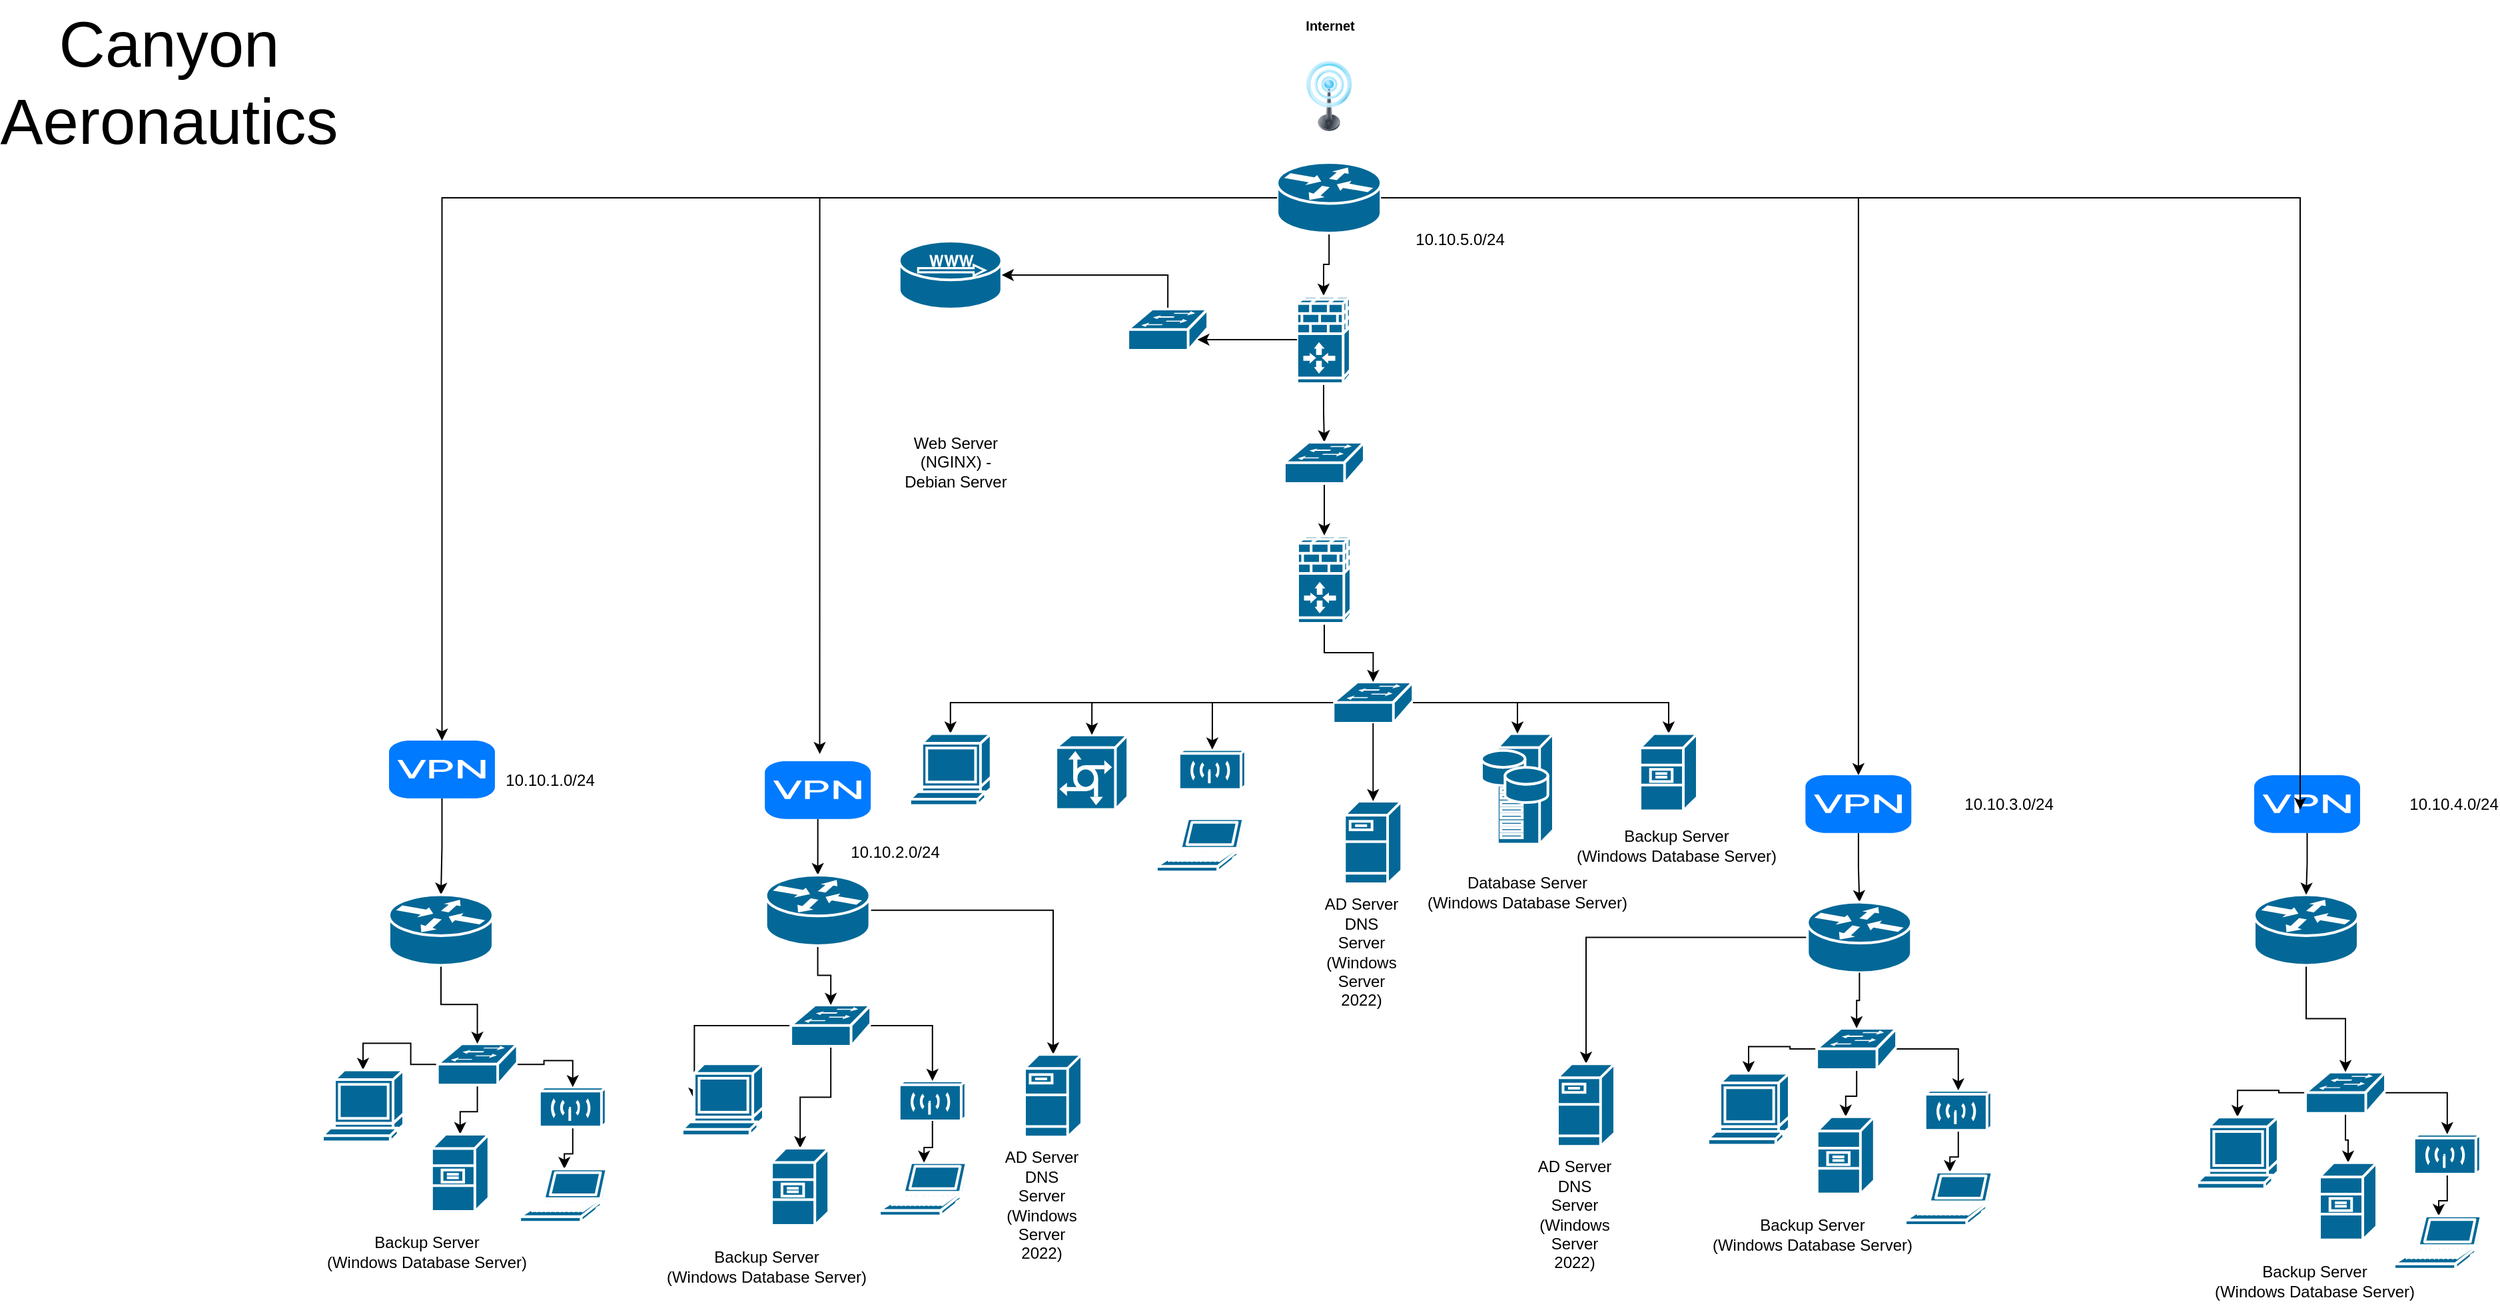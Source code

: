 <mxfile version="22.0.0" type="github">
  <diagram name="Page-1" id="55a83fd1-7818-8e21-69c5-c3457e3827bb">
    <mxGraphModel dx="2093" dy="955" grid="1" gridSize="10" guides="1" tooltips="1" connect="1" arrows="1" fold="1" page="1" pageScale="1" pageWidth="2000" pageHeight="1600" background="none" math="0" shadow="0">
      <root>
        <mxCell id="0" />
        <mxCell id="1" parent="0" />
        <mxCell id="h9fLuppz6c3Ee6yRtKW5-85" value="&lt;font style=&quot;font-size: 10px;&quot;&gt;Internet&lt;/font&gt;" style="text;strokeColor=none;fillColor=none;html=1;fontSize=24;fontStyle=1;verticalAlign=middle;align=center;" parent="1" vertex="1">
          <mxGeometry x="1022.48" y="40.0" width="66.212" height="26.353" as="geometry" />
        </mxCell>
        <mxCell id="h9fLuppz6c3Ee6yRtKW5-9" value="" style="image;html=1;image=img/lib/clip_art/telecommunication/Signal_tower_on_128x128.png" parent="1" vertex="1">
          <mxGeometry x="1029.102" y="83.643" width="52.97" height="52.706" as="geometry" />
        </mxCell>
        <mxCell id="T81MVam2oDBTtQF74JZc-26" value="" style="shape=mxgraph.cisco.wireless.wireless_transport;sketch=0;html=1;pointerEvents=1;dashed=0;fillColor=#036897;strokeColor=#ffffff;strokeWidth=2;verticalLabelPosition=bottom;verticalAlign=top;align=center;outlineConnect=0;" parent="1" vertex="1">
          <mxGeometry x="732.91" y="849.5" width="50" height="30" as="geometry" />
        </mxCell>
        <mxCell id="6Hb-7iKjbaXuVZW9iwau-34" style="edgeStyle=orthogonalEdgeStyle;rounded=0;orthogonalLoop=1;jettySize=auto;html=1;" parent="1" source="T81MVam2oDBTtQF74JZc-27" target="T81MVam2oDBTtQF74JZc-26" edge="1">
          <mxGeometry relative="1" as="geometry" />
        </mxCell>
        <mxCell id="6Hb-7iKjbaXuVZW9iwau-35" style="edgeStyle=orthogonalEdgeStyle;rounded=0;orthogonalLoop=1;jettySize=auto;html=1;entryX=0.15;entryY=0.5;entryDx=0;entryDy=0;entryPerimeter=0;" parent="1" source="T81MVam2oDBTtQF74JZc-27" target="T81MVam2oDBTtQF74JZc-43" edge="1">
          <mxGeometry relative="1" as="geometry" />
        </mxCell>
        <mxCell id="hgCzGkN1xgXQZOoQxE4W-75" style="edgeStyle=orthogonalEdgeStyle;rounded=0;orthogonalLoop=1;jettySize=auto;html=1;" edge="1" parent="1" source="T81MVam2oDBTtQF74JZc-27" target="hgCzGkN1xgXQZOoQxE4W-68">
          <mxGeometry relative="1" as="geometry" />
        </mxCell>
        <mxCell id="T81MVam2oDBTtQF74JZc-27" value="" style="shape=mxgraph.cisco.switches.workgroup_switch;sketch=0;html=1;pointerEvents=1;dashed=0;fillColor=#036897;strokeColor=#ffffff;strokeWidth=2;verticalLabelPosition=bottom;verticalAlign=top;align=center;outlineConnect=0;" parent="1" vertex="1">
          <mxGeometry x="651.57" y="792.5" width="60" height="31" as="geometry" />
        </mxCell>
        <mxCell id="T81MVam2oDBTtQF74JZc-38" value="" style="shape=mxgraph.cisco.computers_and_peripherals.laptop;sketch=0;html=1;pointerEvents=1;dashed=0;fillColor=#036897;strokeColor=#ffffff;strokeWidth=2;verticalLabelPosition=bottom;verticalAlign=top;align=center;outlineConnect=0;" parent="1" vertex="1">
          <mxGeometry x="718.08" y="910.89" width="67" height="40" as="geometry" />
        </mxCell>
        <mxCell id="T81MVam2oDBTtQF74JZc-43" value="" style="shape=mxgraph.cisco.computers_and_peripherals.terminal;sketch=0;html=1;pointerEvents=1;dashed=0;fillColor=#036897;strokeColor=#ffffff;strokeWidth=2;verticalLabelPosition=bottom;verticalAlign=top;align=center;outlineConnect=0;" parent="1" vertex="1">
          <mxGeometry x="570.0" y="836.6" width="61" height="54" as="geometry" />
        </mxCell>
        <mxCell id="hgCzGkN1xgXQZOoQxE4W-60" style="edgeStyle=orthogonalEdgeStyle;rounded=0;orthogonalLoop=1;jettySize=auto;html=1;" edge="1" parent="1" source="6Hb-7iKjbaXuVZW9iwau-10" target="6Hb-7iKjbaXuVZW9iwau-12">
          <mxGeometry relative="1" as="geometry" />
        </mxCell>
        <mxCell id="6Hb-7iKjbaXuVZW9iwau-10" value="" style="shape=mxgraph.cisco.wireless.wireless_transport;sketch=0;html=1;pointerEvents=1;dashed=0;fillColor=#036897;strokeColor=#ffffff;strokeWidth=2;verticalLabelPosition=bottom;verticalAlign=top;align=center;outlineConnect=0;" parent="1" vertex="1">
          <mxGeometry x="462.91" y="854.18" width="50" height="30" as="geometry" />
        </mxCell>
        <mxCell id="6Hb-7iKjbaXuVZW9iwau-36" style="edgeStyle=orthogonalEdgeStyle;rounded=0;orthogonalLoop=1;jettySize=auto;html=1;entryX=0.5;entryY=0;entryDx=0;entryDy=0;entryPerimeter=0;" parent="1" source="6Hb-7iKjbaXuVZW9iwau-11" target="6Hb-7iKjbaXuVZW9iwau-10" edge="1">
          <mxGeometry relative="1" as="geometry" />
        </mxCell>
        <mxCell id="6Hb-7iKjbaXuVZW9iwau-37" style="edgeStyle=orthogonalEdgeStyle;rounded=0;orthogonalLoop=1;jettySize=auto;html=1;entryX=0.5;entryY=0;entryDx=0;entryDy=0;entryPerimeter=0;" parent="1" source="6Hb-7iKjbaXuVZW9iwau-11" target="6Hb-7iKjbaXuVZW9iwau-13" edge="1">
          <mxGeometry relative="1" as="geometry" />
        </mxCell>
        <mxCell id="hgCzGkN1xgXQZOoQxE4W-74" style="edgeStyle=orthogonalEdgeStyle;rounded=0;orthogonalLoop=1;jettySize=auto;html=1;" edge="1" parent="1" source="6Hb-7iKjbaXuVZW9iwau-11" target="hgCzGkN1xgXQZOoQxE4W-72">
          <mxGeometry relative="1" as="geometry" />
        </mxCell>
        <mxCell id="6Hb-7iKjbaXuVZW9iwau-11" value="" style="shape=mxgraph.cisco.switches.workgroup_switch;sketch=0;html=1;pointerEvents=1;dashed=0;fillColor=#036897;strokeColor=#ffffff;strokeWidth=2;verticalLabelPosition=bottom;verticalAlign=top;align=center;outlineConnect=0;" parent="1" vertex="1">
          <mxGeometry x="386.33" y="821.59" width="60" height="31" as="geometry" />
        </mxCell>
        <mxCell id="6Hb-7iKjbaXuVZW9iwau-12" value="" style="shape=mxgraph.cisco.computers_and_peripherals.laptop;sketch=0;html=1;pointerEvents=1;dashed=0;fillColor=#036897;strokeColor=#ffffff;strokeWidth=2;verticalLabelPosition=bottom;verticalAlign=top;align=center;outlineConnect=0;" parent="1" vertex="1">
          <mxGeometry x="448.08" y="915.57" width="67" height="40" as="geometry" />
        </mxCell>
        <mxCell id="6Hb-7iKjbaXuVZW9iwau-13" value="" style="shape=mxgraph.cisco.computers_and_peripherals.terminal;sketch=0;html=1;pointerEvents=1;dashed=0;fillColor=#036897;strokeColor=#ffffff;strokeWidth=2;verticalLabelPosition=bottom;verticalAlign=top;align=center;outlineConnect=0;" parent="1" vertex="1">
          <mxGeometry x="300.0" y="841.28" width="61" height="54" as="geometry" />
        </mxCell>
        <mxCell id="hgCzGkN1xgXQZOoQxE4W-62" value="" style="edgeStyle=orthogonalEdgeStyle;rounded=0;orthogonalLoop=1;jettySize=auto;html=1;" edge="1" parent="1" source="6Hb-7iKjbaXuVZW9iwau-17" target="6Hb-7iKjbaXuVZW9iwau-19">
          <mxGeometry relative="1" as="geometry" />
        </mxCell>
        <mxCell id="6Hb-7iKjbaXuVZW9iwau-17" value="" style="shape=mxgraph.cisco.wireless.wireless_transport;sketch=0;html=1;pointerEvents=1;dashed=0;fillColor=#036897;strokeColor=#ffffff;strokeWidth=2;verticalLabelPosition=bottom;verticalAlign=top;align=center;outlineConnect=0;" parent="1" vertex="1">
          <mxGeometry x="1869.86" y="889.49" width="50" height="30" as="geometry" />
        </mxCell>
        <mxCell id="6Hb-7iKjbaXuVZW9iwau-49" style="edgeStyle=orthogonalEdgeStyle;rounded=0;orthogonalLoop=1;jettySize=auto;html=1;entryX=0.5;entryY=0;entryDx=0;entryDy=0;entryPerimeter=0;" parent="1" source="6Hb-7iKjbaXuVZW9iwau-18" target="6Hb-7iKjbaXuVZW9iwau-20" edge="1">
          <mxGeometry relative="1" as="geometry" />
        </mxCell>
        <mxCell id="6Hb-7iKjbaXuVZW9iwau-50" style="edgeStyle=orthogonalEdgeStyle;rounded=0;orthogonalLoop=1;jettySize=auto;html=1;" parent="1" source="6Hb-7iKjbaXuVZW9iwau-18" target="6Hb-7iKjbaXuVZW9iwau-17" edge="1">
          <mxGeometry relative="1" as="geometry" />
        </mxCell>
        <mxCell id="hgCzGkN1xgXQZOoQxE4W-77" style="edgeStyle=orthogonalEdgeStyle;rounded=0;orthogonalLoop=1;jettySize=auto;html=1;" edge="1" parent="1" source="6Hb-7iKjbaXuVZW9iwau-18" target="hgCzGkN1xgXQZOoQxE4W-70">
          <mxGeometry relative="1" as="geometry" />
        </mxCell>
        <mxCell id="6Hb-7iKjbaXuVZW9iwau-18" value="" style="shape=mxgraph.cisco.switches.workgroup_switch;sketch=0;html=1;pointerEvents=1;dashed=0;fillColor=#036897;strokeColor=#ffffff;strokeWidth=2;verticalLabelPosition=bottom;verticalAlign=top;align=center;outlineConnect=0;" parent="1" vertex="1">
          <mxGeometry x="1788.52" y="842.86" width="60" height="31" as="geometry" />
        </mxCell>
        <mxCell id="6Hb-7iKjbaXuVZW9iwau-19" value="" style="shape=mxgraph.cisco.computers_and_peripherals.laptop;sketch=0;html=1;pointerEvents=1;dashed=0;fillColor=#036897;strokeColor=#ffffff;strokeWidth=2;verticalLabelPosition=bottom;verticalAlign=top;align=center;outlineConnect=0;" parent="1" vertex="1">
          <mxGeometry x="1855.03" y="950.88" width="67" height="40" as="geometry" />
        </mxCell>
        <mxCell id="6Hb-7iKjbaXuVZW9iwau-20" value="" style="shape=mxgraph.cisco.computers_and_peripherals.terminal;sketch=0;html=1;pointerEvents=1;dashed=0;fillColor=#036897;strokeColor=#ffffff;strokeWidth=2;verticalLabelPosition=bottom;verticalAlign=top;align=center;outlineConnect=0;" parent="1" vertex="1">
          <mxGeometry x="1706.95" y="876.59" width="61" height="54" as="geometry" />
        </mxCell>
        <mxCell id="hgCzGkN1xgXQZOoQxE4W-36" style="edgeStyle=orthogonalEdgeStyle;rounded=0;orthogonalLoop=1;jettySize=auto;html=1;" edge="1" parent="1" source="6Hb-7iKjbaXuVZW9iwau-25" target="hgCzGkN1xgXQZOoQxE4W-35">
          <mxGeometry relative="1" as="geometry" />
        </mxCell>
        <mxCell id="6Hb-7iKjbaXuVZW9iwau-25" value="" style="html=1;strokeWidth=1;shadow=0;dashed=0;shape=mxgraph.ios7.misc.vpn;fillColor=#007AFF;strokeColor=none;buttonText=;strokeColor2=#222222;fontColor=#222222;fontSize=8;verticalLabelPosition=bottom;verticalAlign=top;align=center;sketch=0;" parent="1" vertex="1">
          <mxGeometry x="350.0" y="594.02" width="79.48" height="43.37" as="geometry" />
        </mxCell>
        <mxCell id="hgCzGkN1xgXQZOoQxE4W-41" style="edgeStyle=orthogonalEdgeStyle;rounded=0;orthogonalLoop=1;jettySize=auto;html=1;" edge="1" parent="1" source="6Hb-7iKjbaXuVZW9iwau-26" target="hgCzGkN1xgXQZOoQxE4W-40">
          <mxGeometry relative="1" as="geometry" />
        </mxCell>
        <mxCell id="6Hb-7iKjbaXuVZW9iwau-26" value="" style="html=1;strokeWidth=1;shadow=0;dashed=0;shape=mxgraph.ios7.misc.vpn;fillColor=#007AFF;strokeColor=none;buttonText=;strokeColor2=#222222;fontColor=#222222;fontSize=8;verticalLabelPosition=bottom;verticalAlign=top;align=center;sketch=0;" parent="1" vertex="1">
          <mxGeometry x="632.09" y="609.45" width="79.48" height="43.37" as="geometry" />
        </mxCell>
        <mxCell id="hgCzGkN1xgXQZOoQxE4W-49" style="edgeStyle=orthogonalEdgeStyle;rounded=0;orthogonalLoop=1;jettySize=auto;html=1;" edge="1" parent="1" source="6Hb-7iKjbaXuVZW9iwau-27" target="hgCzGkN1xgXQZOoQxE4W-46">
          <mxGeometry relative="1" as="geometry" />
        </mxCell>
        <mxCell id="6Hb-7iKjbaXuVZW9iwau-27" value="" style="html=1;strokeWidth=1;shadow=0;dashed=0;shape=mxgraph.ios7.misc.vpn;fillColor=#007AFF;strokeColor=none;buttonText=;strokeColor2=#222222;fontColor=#222222;fontSize=8;verticalLabelPosition=bottom;verticalAlign=top;align=center;sketch=0;" parent="1" vertex="1">
          <mxGeometry x="1413.17" y="620" width="79.48" height="43.37" as="geometry" />
        </mxCell>
        <mxCell id="6Hb-7iKjbaXuVZW9iwau-28" value="" style="html=1;strokeWidth=1;shadow=0;dashed=0;shape=mxgraph.ios7.misc.vpn;fillColor=#007AFF;strokeColor=none;buttonText=;strokeColor2=#222222;fontColor=#222222;fontSize=8;verticalLabelPosition=bottom;verticalAlign=top;align=center;sketch=0;" parent="1" vertex="1">
          <mxGeometry x="1750" y="620.0" width="79.48" height="43.37" as="geometry" />
        </mxCell>
        <mxCell id="6Hb-7iKjbaXuVZW9iwau-52" value="10.10.1.0/24" style="text;html=1;strokeColor=none;fillColor=none;align=center;verticalAlign=middle;whiteSpace=wrap;rounded=0;" parent="1" vertex="1">
          <mxGeometry x="441.05" y="609.45" width="60" height="30" as="geometry" />
        </mxCell>
        <mxCell id="6Hb-7iKjbaXuVZW9iwau-53" value="10.10.2.0/24" style="text;html=1;strokeColor=none;fillColor=none;align=center;verticalAlign=middle;whiteSpace=wrap;rounded=0;" parent="1" vertex="1">
          <mxGeometry x="700.0" y="663.37" width="60" height="30" as="geometry" />
        </mxCell>
        <mxCell id="6Hb-7iKjbaXuVZW9iwau-54" value="10.10.3.0/24" style="text;html=1;strokeColor=none;fillColor=none;align=center;verticalAlign=middle;whiteSpace=wrap;rounded=0;" parent="1" vertex="1">
          <mxGeometry x="1536.48" y="626.68" width="60" height="30" as="geometry" />
        </mxCell>
        <mxCell id="6Hb-7iKjbaXuVZW9iwau-55" value="10.10.4.0/24" style="text;html=1;strokeColor=none;fillColor=none;align=center;verticalAlign=middle;whiteSpace=wrap;rounded=0;" parent="1" vertex="1">
          <mxGeometry x="1869.86" y="626.68" width="60" height="30" as="geometry" />
        </mxCell>
        <mxCell id="6Hb-7iKjbaXuVZW9iwau-56" value="10.10.5.0/24" style="text;html=1;strokeColor=none;fillColor=none;align=center;verticalAlign=middle;whiteSpace=wrap;rounded=0;" parent="1" vertex="1">
          <mxGeometry x="1124.44" y="203.35" width="60" height="30" as="geometry" />
        </mxCell>
        <mxCell id="6Hb-7iKjbaXuVZW9iwau-59" value="&lt;font style=&quot;font-size: 48px;&quot;&gt;Canyon Aeronautics&lt;/font&gt;" style="text;html=1;strokeColor=none;fillColor=none;align=center;verticalAlign=middle;whiteSpace=wrap;rounded=0;" parent="1" vertex="1">
          <mxGeometry x="80" y="40" width="210" height="120" as="geometry" />
        </mxCell>
        <mxCell id="MmJGt0UsW00Nj7Y8YMG3-1" value="" style="shape=mxgraph.cisco.servers.microwebserver;sketch=0;html=1;pointerEvents=1;dashed=0;fillColor=#036897;strokeColor=#ffffff;strokeWidth=2;verticalLabelPosition=bottom;verticalAlign=top;align=center;outlineConnect=0;" parent="1" vertex="1">
          <mxGeometry x="732.91" y="219" width="77" height="51" as="geometry" />
        </mxCell>
        <mxCell id="MmJGt0UsW00Nj7Y8YMG3-2" value="Web Server (NGINX) - Debian Server" style="text;html=1;strokeColor=none;fillColor=none;align=center;verticalAlign=middle;whiteSpace=wrap;rounded=0;" parent="1" vertex="1">
          <mxGeometry x="733" y="370" width="84.92" height="30" as="geometry" />
        </mxCell>
        <mxCell id="hgCzGkN1xgXQZOoQxE4W-4" value="" style="shape=mxgraph.cisco.wireless.wireless_transport;sketch=0;html=1;pointerEvents=1;dashed=0;fillColor=#036897;strokeColor=#ffffff;strokeWidth=2;verticalLabelPosition=bottom;verticalAlign=top;align=center;outlineConnect=0;" vertex="1" parent="1">
          <mxGeometry x="942.95" y="600.71" width="50" height="30" as="geometry" />
        </mxCell>
        <mxCell id="hgCzGkN1xgXQZOoQxE4W-5" style="edgeStyle=orthogonalEdgeStyle;rounded=0;orthogonalLoop=1;jettySize=auto;html=1;entryX=0.5;entryY=0;entryDx=0;entryDy=0;entryPerimeter=0;" edge="1" parent="1" source="hgCzGkN1xgXQZOoQxE4W-7" target="hgCzGkN1xgXQZOoQxE4W-4">
          <mxGeometry relative="1" as="geometry" />
        </mxCell>
        <mxCell id="hgCzGkN1xgXQZOoQxE4W-6" style="edgeStyle=orthogonalEdgeStyle;rounded=0;orthogonalLoop=1;jettySize=auto;html=1;entryX=0.5;entryY=0;entryDx=0;entryDy=0;entryPerimeter=0;" edge="1" parent="1" source="hgCzGkN1xgXQZOoQxE4W-7" target="hgCzGkN1xgXQZOoQxE4W-9">
          <mxGeometry relative="1" as="geometry" />
        </mxCell>
        <mxCell id="hgCzGkN1xgXQZOoQxE4W-64" style="edgeStyle=orthogonalEdgeStyle;rounded=0;orthogonalLoop=1;jettySize=auto;html=1;" edge="1" parent="1" source="hgCzGkN1xgXQZOoQxE4W-7" target="hgCzGkN1xgXQZOoQxE4W-63">
          <mxGeometry relative="1" as="geometry" />
        </mxCell>
        <mxCell id="hgCzGkN1xgXQZOoQxE4W-7" value="" style="shape=mxgraph.cisco.switches.workgroup_switch;sketch=0;html=1;pointerEvents=1;dashed=0;fillColor=#036897;strokeColor=#ffffff;strokeWidth=2;verticalLabelPosition=bottom;verticalAlign=top;align=center;outlineConnect=0;" vertex="1" parent="1">
          <mxGeometry x="1058.65" y="550" width="60" height="31" as="geometry" />
        </mxCell>
        <mxCell id="hgCzGkN1xgXQZOoQxE4W-8" value="" style="shape=mxgraph.cisco.computers_and_peripherals.laptop;sketch=0;html=1;pointerEvents=1;dashed=0;fillColor=#036897;strokeColor=#ffffff;strokeWidth=2;verticalLabelPosition=bottom;verticalAlign=top;align=center;outlineConnect=0;" vertex="1" parent="1">
          <mxGeometry x="925.95" y="652.59" width="67" height="40" as="geometry" />
        </mxCell>
        <mxCell id="hgCzGkN1xgXQZOoQxE4W-9" value="" style="shape=mxgraph.cisco.computers_and_peripherals.terminal;sketch=0;html=1;pointerEvents=1;dashed=0;fillColor=#036897;strokeColor=#ffffff;strokeWidth=2;verticalLabelPosition=bottom;verticalAlign=top;align=center;outlineConnect=0;" vertex="1" parent="1">
          <mxGeometry x="740.91" y="588.71" width="61" height="54" as="geometry" />
        </mxCell>
        <mxCell id="hgCzGkN1xgXQZOoQxE4W-14" value="" style="shape=mxgraph.cisco.servers.fileserver;sketch=0;html=1;pointerEvents=1;dashed=0;fillColor=#036897;strokeColor=#ffffff;strokeWidth=2;verticalLabelPosition=bottom;verticalAlign=top;align=center;outlineConnect=0;" vertex="1" parent="1">
          <mxGeometry x="1067.15" y="639.45" width="43" height="62" as="geometry" />
        </mxCell>
        <mxCell id="hgCzGkN1xgXQZOoQxE4W-15" style="edgeStyle=orthogonalEdgeStyle;rounded=0;orthogonalLoop=1;jettySize=auto;html=1;entryX=0.5;entryY=0;entryDx=0;entryDy=0;entryPerimeter=0;" edge="1" parent="1" source="hgCzGkN1xgXQZOoQxE4W-7" target="hgCzGkN1xgXQZOoQxE4W-14">
          <mxGeometry relative="1" as="geometry" />
        </mxCell>
        <mxCell id="hgCzGkN1xgXQZOoQxE4W-16" value="AD Server&lt;br&gt;DNS Server&lt;br&gt;(Windows Server 2022)" style="text;html=1;strokeColor=none;fillColor=none;align=center;verticalAlign=middle;whiteSpace=wrap;rounded=0;" vertex="1" parent="1">
          <mxGeometry x="1050.15" y="738.31" width="60" height="30" as="geometry" />
        </mxCell>
        <mxCell id="hgCzGkN1xgXQZOoQxE4W-17" value="" style="shape=mxgraph.cisco.servers.storage_server;sketch=0;html=1;pointerEvents=1;dashed=0;fillColor=#036897;strokeColor=#ffffff;strokeWidth=2;verticalLabelPosition=bottom;verticalAlign=top;align=center;outlineConnect=0;" vertex="1" parent="1">
          <mxGeometry x="1170" y="588.71" width="54" height="83" as="geometry" />
        </mxCell>
        <mxCell id="hgCzGkN1xgXQZOoQxE4W-18" style="edgeStyle=orthogonalEdgeStyle;rounded=0;orthogonalLoop=1;jettySize=auto;html=1;entryX=0.5;entryY=0;entryDx=0;entryDy=0;entryPerimeter=0;" edge="1" parent="1" source="hgCzGkN1xgXQZOoQxE4W-7" target="hgCzGkN1xgXQZOoQxE4W-17">
          <mxGeometry relative="1" as="geometry" />
        </mxCell>
        <mxCell id="hgCzGkN1xgXQZOoQxE4W-21" style="edgeStyle=orthogonalEdgeStyle;rounded=0;orthogonalLoop=1;jettySize=auto;html=1;" edge="1" parent="1" source="hgCzGkN1xgXQZOoQxE4W-19" target="hgCzGkN1xgXQZOoQxE4W-20">
          <mxGeometry relative="1" as="geometry" />
        </mxCell>
        <mxCell id="hgCzGkN1xgXQZOoQxE4W-39" style="edgeStyle=orthogonalEdgeStyle;rounded=0;orthogonalLoop=1;jettySize=auto;html=1;" edge="1" parent="1" source="hgCzGkN1xgXQZOoQxE4W-19" target="6Hb-7iKjbaXuVZW9iwau-25">
          <mxGeometry relative="1" as="geometry" />
        </mxCell>
        <mxCell id="hgCzGkN1xgXQZOoQxE4W-44" style="edgeStyle=orthogonalEdgeStyle;rounded=0;orthogonalLoop=1;jettySize=auto;html=1;" edge="1" parent="1" source="hgCzGkN1xgXQZOoQxE4W-19" target="6Hb-7iKjbaXuVZW9iwau-27">
          <mxGeometry relative="1" as="geometry" />
        </mxCell>
        <mxCell id="hgCzGkN1xgXQZOoQxE4W-19" value="" style="shape=mxgraph.cisco.routers.router;sketch=0;html=1;pointerEvents=1;dashed=0;fillColor=#036897;strokeColor=#ffffff;strokeWidth=2;verticalLabelPosition=bottom;verticalAlign=top;align=center;outlineConnect=0;" vertex="1" parent="1">
          <mxGeometry x="1016.59" y="160" width="78" height="53" as="geometry" />
        </mxCell>
        <mxCell id="hgCzGkN1xgXQZOoQxE4W-28" style="edgeStyle=orthogonalEdgeStyle;rounded=0;orthogonalLoop=1;jettySize=auto;html=1;" edge="1" parent="1" source="hgCzGkN1xgXQZOoQxE4W-20" target="hgCzGkN1xgXQZOoQxE4W-26">
          <mxGeometry relative="1" as="geometry" />
        </mxCell>
        <mxCell id="hgCzGkN1xgXQZOoQxE4W-20" value="" style="shape=mxgraph.cisco.security.ios_firewall;sketch=0;html=1;pointerEvents=1;dashed=0;fillColor=#036897;strokeColor=#ffffff;strokeWidth=2;verticalLabelPosition=bottom;verticalAlign=top;align=center;outlineConnect=0;" vertex="1" parent="1">
          <mxGeometry x="1031.47" y="260" width="40" height="66" as="geometry" />
        </mxCell>
        <mxCell id="hgCzGkN1xgXQZOoQxE4W-25" style="edgeStyle=orthogonalEdgeStyle;rounded=0;orthogonalLoop=1;jettySize=auto;html=1;" edge="1" parent="1" source="hgCzGkN1xgXQZOoQxE4W-24" target="hgCzGkN1xgXQZOoQxE4W-7">
          <mxGeometry relative="1" as="geometry" />
        </mxCell>
        <mxCell id="hgCzGkN1xgXQZOoQxE4W-24" value="" style="shape=mxgraph.cisco.security.ios_firewall;sketch=0;html=1;pointerEvents=1;dashed=0;fillColor=#036897;strokeColor=#ffffff;strokeWidth=2;verticalLabelPosition=bottom;verticalAlign=top;align=center;outlineConnect=0;" vertex="1" parent="1">
          <mxGeometry x="1032" y="440" width="40" height="66" as="geometry" />
        </mxCell>
        <mxCell id="hgCzGkN1xgXQZOoQxE4W-34" style="edgeStyle=orthogonalEdgeStyle;rounded=0;orthogonalLoop=1;jettySize=auto;html=1;" edge="1" parent="1" source="hgCzGkN1xgXQZOoQxE4W-26" target="hgCzGkN1xgXQZOoQxE4W-24">
          <mxGeometry relative="1" as="geometry" />
        </mxCell>
        <mxCell id="hgCzGkN1xgXQZOoQxE4W-26" value="" style="shape=mxgraph.cisco.switches.workgroup_switch;sketch=0;html=1;pointerEvents=1;dashed=0;fillColor=#036897;strokeColor=#ffffff;strokeWidth=2;verticalLabelPosition=bottom;verticalAlign=top;align=center;outlineConnect=0;" vertex="1" parent="1">
          <mxGeometry x="1022.0" y="370" width="60" height="31" as="geometry" />
        </mxCell>
        <mxCell id="hgCzGkN1xgXQZOoQxE4W-31" style="edgeStyle=orthogonalEdgeStyle;rounded=0;orthogonalLoop=1;jettySize=auto;html=1;exitX=0.5;exitY=0;exitDx=0;exitDy=0;exitPerimeter=0;" edge="1" parent="1" source="hgCzGkN1xgXQZOoQxE4W-29" target="MmJGt0UsW00Nj7Y8YMG3-1">
          <mxGeometry relative="1" as="geometry" />
        </mxCell>
        <mxCell id="hgCzGkN1xgXQZOoQxE4W-29" value="" style="shape=mxgraph.cisco.switches.workgroup_switch;sketch=0;html=1;pointerEvents=1;dashed=0;fillColor=#036897;strokeColor=#ffffff;strokeWidth=2;verticalLabelPosition=bottom;verticalAlign=top;align=center;outlineConnect=0;" vertex="1" parent="1">
          <mxGeometry x="904.57" y="270" width="60" height="31" as="geometry" />
        </mxCell>
        <mxCell id="hgCzGkN1xgXQZOoQxE4W-32" style="edgeStyle=orthogonalEdgeStyle;rounded=0;orthogonalLoop=1;jettySize=auto;html=1;entryX=0.87;entryY=0.74;entryDx=0;entryDy=0;entryPerimeter=0;" edge="1" parent="1" source="hgCzGkN1xgXQZOoQxE4W-20" target="hgCzGkN1xgXQZOoQxE4W-29">
          <mxGeometry relative="1" as="geometry" />
        </mxCell>
        <mxCell id="hgCzGkN1xgXQZOoQxE4W-33" value="Database Server&lt;br&gt;(Windows Database Server)" style="text;html=1;align=center;verticalAlign=middle;resizable=0;points=[];autosize=1;strokeColor=none;fillColor=none;" vertex="1" parent="1">
          <mxGeometry x="1119" y="688" width="170" height="40" as="geometry" />
        </mxCell>
        <mxCell id="hgCzGkN1xgXQZOoQxE4W-37" style="edgeStyle=orthogonalEdgeStyle;rounded=0;orthogonalLoop=1;jettySize=auto;html=1;" edge="1" parent="1" source="hgCzGkN1xgXQZOoQxE4W-35" target="6Hb-7iKjbaXuVZW9iwau-11">
          <mxGeometry relative="1" as="geometry" />
        </mxCell>
        <mxCell id="hgCzGkN1xgXQZOoQxE4W-35" value="" style="shape=mxgraph.cisco.routers.router;sketch=0;html=1;pointerEvents=1;dashed=0;fillColor=#036897;strokeColor=#ffffff;strokeWidth=2;verticalLabelPosition=bottom;verticalAlign=top;align=center;outlineConnect=0;" vertex="1" parent="1">
          <mxGeometry x="350.0" y="709.74" width="78" height="53" as="geometry" />
        </mxCell>
        <mxCell id="hgCzGkN1xgXQZOoQxE4W-38" style="edgeStyle=orthogonalEdgeStyle;rounded=0;orthogonalLoop=1;jettySize=auto;html=1;entryX=0.518;entryY=-0.124;entryDx=0;entryDy=0;entryPerimeter=0;" edge="1" parent="1" source="hgCzGkN1xgXQZOoQxE4W-19" target="6Hb-7iKjbaXuVZW9iwau-26">
          <mxGeometry relative="1" as="geometry" />
        </mxCell>
        <mxCell id="hgCzGkN1xgXQZOoQxE4W-42" style="edgeStyle=orthogonalEdgeStyle;rounded=0;orthogonalLoop=1;jettySize=auto;html=1;" edge="1" parent="1" source="hgCzGkN1xgXQZOoQxE4W-40" target="T81MVam2oDBTtQF74JZc-27">
          <mxGeometry relative="1" as="geometry" />
        </mxCell>
        <mxCell id="hgCzGkN1xgXQZOoQxE4W-80" style="edgeStyle=orthogonalEdgeStyle;rounded=0;orthogonalLoop=1;jettySize=auto;html=1;" edge="1" parent="1" source="hgCzGkN1xgXQZOoQxE4W-40" target="hgCzGkN1xgXQZOoQxE4W-78">
          <mxGeometry relative="1" as="geometry" />
        </mxCell>
        <mxCell id="hgCzGkN1xgXQZOoQxE4W-40" value="" style="shape=mxgraph.cisco.routers.router;sketch=0;html=1;pointerEvents=1;dashed=0;fillColor=#036897;strokeColor=#ffffff;strokeWidth=2;verticalLabelPosition=bottom;verticalAlign=top;align=center;outlineConnect=0;" vertex="1" parent="1">
          <mxGeometry x="632.83" y="694.94" width="78" height="53" as="geometry" />
        </mxCell>
        <mxCell id="hgCzGkN1xgXQZOoQxE4W-43" style="edgeStyle=orthogonalEdgeStyle;rounded=0;orthogonalLoop=1;jettySize=auto;html=1;exitX=0.5;exitY=0.98;exitDx=0;exitDy=0;exitPerimeter=0;" edge="1" parent="1" source="hgCzGkN1xgXQZOoQxE4W-29" target="hgCzGkN1xgXQZOoQxE4W-29">
          <mxGeometry relative="1" as="geometry" />
        </mxCell>
        <mxCell id="hgCzGkN1xgXQZOoQxE4W-45" style="edgeStyle=orthogonalEdgeStyle;rounded=0;orthogonalLoop=1;jettySize=auto;html=1;entryX=0.434;entryY=0.596;entryDx=0;entryDy=0;entryPerimeter=0;" edge="1" parent="1" source="hgCzGkN1xgXQZOoQxE4W-19" target="6Hb-7iKjbaXuVZW9iwau-28">
          <mxGeometry relative="1" as="geometry" />
        </mxCell>
        <mxCell id="hgCzGkN1xgXQZOoQxE4W-83" style="edgeStyle=orthogonalEdgeStyle;rounded=0;orthogonalLoop=1;jettySize=auto;html=1;" edge="1" parent="1" source="hgCzGkN1xgXQZOoQxE4W-46" target="hgCzGkN1xgXQZOoQxE4W-81">
          <mxGeometry relative="1" as="geometry" />
        </mxCell>
        <mxCell id="hgCzGkN1xgXQZOoQxE4W-46" value="" style="shape=mxgraph.cisco.routers.router;sketch=0;html=1;pointerEvents=1;dashed=0;fillColor=#036897;strokeColor=#ffffff;strokeWidth=2;verticalLabelPosition=bottom;verticalAlign=top;align=center;outlineConnect=0;" vertex="1" parent="1">
          <mxGeometry x="1414.65" y="715.31" width="78" height="53" as="geometry" />
        </mxCell>
        <mxCell id="hgCzGkN1xgXQZOoQxE4W-50" style="edgeStyle=orthogonalEdgeStyle;rounded=0;orthogonalLoop=1;jettySize=auto;html=1;" edge="1" parent="1" source="hgCzGkN1xgXQZOoQxE4W-47" target="6Hb-7iKjbaXuVZW9iwau-18">
          <mxGeometry relative="1" as="geometry" />
        </mxCell>
        <mxCell id="hgCzGkN1xgXQZOoQxE4W-47" value="" style="shape=mxgraph.cisco.routers.router;sketch=0;html=1;pointerEvents=1;dashed=0;fillColor=#036897;strokeColor=#ffffff;strokeWidth=2;verticalLabelPosition=bottom;verticalAlign=top;align=center;outlineConnect=0;" vertex="1" parent="1">
          <mxGeometry x="1750" y="709.74" width="78" height="53" as="geometry" />
        </mxCell>
        <mxCell id="hgCzGkN1xgXQZOoQxE4W-48" style="edgeStyle=orthogonalEdgeStyle;rounded=0;orthogonalLoop=1;jettySize=auto;html=1;entryX=0.5;entryY=0;entryDx=0;entryDy=0;entryPerimeter=0;" edge="1" parent="1" source="6Hb-7iKjbaXuVZW9iwau-28" target="hgCzGkN1xgXQZOoQxE4W-47">
          <mxGeometry relative="1" as="geometry" />
        </mxCell>
        <mxCell id="hgCzGkN1xgXQZOoQxE4W-61" style="edgeStyle=orthogonalEdgeStyle;rounded=0;orthogonalLoop=1;jettySize=auto;html=1;" edge="1" parent="1" source="hgCzGkN1xgXQZOoQxE4W-51" target="hgCzGkN1xgXQZOoQxE4W-55">
          <mxGeometry relative="1" as="geometry" />
        </mxCell>
        <mxCell id="hgCzGkN1xgXQZOoQxE4W-51" value="" style="shape=mxgraph.cisco.wireless.wireless_transport;sketch=0;html=1;pointerEvents=1;dashed=0;fillColor=#036897;strokeColor=#ffffff;strokeWidth=2;verticalLabelPosition=bottom;verticalAlign=top;align=center;outlineConnect=0;" vertex="1" parent="1">
          <mxGeometry x="1502.91" y="856.63" width="50" height="30" as="geometry" />
        </mxCell>
        <mxCell id="hgCzGkN1xgXQZOoQxE4W-52" style="edgeStyle=orthogonalEdgeStyle;rounded=0;orthogonalLoop=1;jettySize=auto;html=1;entryX=0.5;entryY=0;entryDx=0;entryDy=0;entryPerimeter=0;" edge="1" parent="1" source="hgCzGkN1xgXQZOoQxE4W-54" target="hgCzGkN1xgXQZOoQxE4W-56">
          <mxGeometry relative="1" as="geometry" />
        </mxCell>
        <mxCell id="hgCzGkN1xgXQZOoQxE4W-53" style="edgeStyle=orthogonalEdgeStyle;rounded=0;orthogonalLoop=1;jettySize=auto;html=1;" edge="1" parent="1" source="hgCzGkN1xgXQZOoQxE4W-54" target="hgCzGkN1xgXQZOoQxE4W-51">
          <mxGeometry relative="1" as="geometry" />
        </mxCell>
        <mxCell id="hgCzGkN1xgXQZOoQxE4W-76" style="edgeStyle=orthogonalEdgeStyle;rounded=0;orthogonalLoop=1;jettySize=auto;html=1;" edge="1" parent="1" source="hgCzGkN1xgXQZOoQxE4W-54" target="hgCzGkN1xgXQZOoQxE4W-66">
          <mxGeometry relative="1" as="geometry" />
        </mxCell>
        <mxCell id="hgCzGkN1xgXQZOoQxE4W-54" value="" style="shape=mxgraph.cisco.switches.workgroup_switch;sketch=0;html=1;pointerEvents=1;dashed=0;fillColor=#036897;strokeColor=#ffffff;strokeWidth=2;verticalLabelPosition=bottom;verticalAlign=top;align=center;outlineConnect=0;" vertex="1" parent="1">
          <mxGeometry x="1421.57" y="810" width="60" height="31" as="geometry" />
        </mxCell>
        <mxCell id="hgCzGkN1xgXQZOoQxE4W-55" value="" style="shape=mxgraph.cisco.computers_and_peripherals.laptop;sketch=0;html=1;pointerEvents=1;dashed=0;fillColor=#036897;strokeColor=#ffffff;strokeWidth=2;verticalLabelPosition=bottom;verticalAlign=top;align=center;outlineConnect=0;" vertex="1" parent="1">
          <mxGeometry x="1488.08" y="918.02" width="67" height="40" as="geometry" />
        </mxCell>
        <mxCell id="hgCzGkN1xgXQZOoQxE4W-56" value="" style="shape=mxgraph.cisco.computers_and_peripherals.terminal;sketch=0;html=1;pointerEvents=1;dashed=0;fillColor=#036897;strokeColor=#ffffff;strokeWidth=2;verticalLabelPosition=bottom;verticalAlign=top;align=center;outlineConnect=0;" vertex="1" parent="1">
          <mxGeometry x="1340" y="843.73" width="61" height="54" as="geometry" />
        </mxCell>
        <mxCell id="hgCzGkN1xgXQZOoQxE4W-57" style="edgeStyle=orthogonalEdgeStyle;rounded=0;orthogonalLoop=1;jettySize=auto;html=1;entryX=0.5;entryY=0;entryDx=0;entryDy=0;entryPerimeter=0;" edge="1" parent="1" source="hgCzGkN1xgXQZOoQxE4W-46" target="hgCzGkN1xgXQZOoQxE4W-54">
          <mxGeometry relative="1" as="geometry" />
        </mxCell>
        <mxCell id="hgCzGkN1xgXQZOoQxE4W-59" style="edgeStyle=orthogonalEdgeStyle;rounded=0;orthogonalLoop=1;jettySize=auto;html=1;entryX=0.5;entryY=0;entryDx=0;entryDy=0;entryPerimeter=0;" edge="1" parent="1" source="T81MVam2oDBTtQF74JZc-26" target="T81MVam2oDBTtQF74JZc-38">
          <mxGeometry relative="1" as="geometry" />
        </mxCell>
        <mxCell id="hgCzGkN1xgXQZOoQxE4W-63" value="" style="shape=mxgraph.cisco.servers.file_server;sketch=0;html=1;pointerEvents=1;dashed=0;fillColor=#036897;strokeColor=#ffffff;strokeWidth=2;verticalLabelPosition=bottom;verticalAlign=top;align=center;outlineConnect=0;" vertex="1" parent="1">
          <mxGeometry x="1289" y="588.71" width="43" height="58" as="geometry" />
        </mxCell>
        <mxCell id="hgCzGkN1xgXQZOoQxE4W-65" value="Backup Server&lt;br&gt;(Windows Database Server)" style="text;html=1;align=center;verticalAlign=middle;resizable=0;points=[];autosize=1;strokeColor=none;fillColor=none;" vertex="1" parent="1">
          <mxGeometry x="1231" y="652.82" width="170" height="40" as="geometry" />
        </mxCell>
        <mxCell id="hgCzGkN1xgXQZOoQxE4W-66" value="" style="shape=mxgraph.cisco.servers.file_server;sketch=0;html=1;pointerEvents=1;dashed=0;fillColor=#036897;strokeColor=#ffffff;strokeWidth=2;verticalLabelPosition=bottom;verticalAlign=top;align=center;outlineConnect=0;" vertex="1" parent="1">
          <mxGeometry x="1421.91" y="876.42" width="43" height="58" as="geometry" />
        </mxCell>
        <mxCell id="hgCzGkN1xgXQZOoQxE4W-67" value="Backup Server&lt;br&gt;(Windows Database Server)" style="text;html=1;align=center;verticalAlign=middle;resizable=0;points=[];autosize=1;strokeColor=none;fillColor=none;" vertex="1" parent="1">
          <mxGeometry x="1332.91" y="945.36" width="170" height="40" as="geometry" />
        </mxCell>
        <mxCell id="hgCzGkN1xgXQZOoQxE4W-68" value="" style="shape=mxgraph.cisco.servers.file_server;sketch=0;html=1;pointerEvents=1;dashed=0;fillColor=#036897;strokeColor=#ffffff;strokeWidth=2;verticalLabelPosition=bottom;verticalAlign=top;align=center;outlineConnect=0;" vertex="1" parent="1">
          <mxGeometry x="637.08" y="900" width="43" height="58" as="geometry" />
        </mxCell>
        <mxCell id="hgCzGkN1xgXQZOoQxE4W-69" value="Backup Server&lt;br&gt;(Windows Database Server)" style="text;html=1;align=center;verticalAlign=middle;resizable=0;points=[];autosize=1;strokeColor=none;fillColor=none;" vertex="1" parent="1">
          <mxGeometry x="548.08" y="968.94" width="170" height="40" as="geometry" />
        </mxCell>
        <mxCell id="hgCzGkN1xgXQZOoQxE4W-70" value="" style="shape=mxgraph.cisco.servers.file_server;sketch=0;html=1;pointerEvents=1;dashed=0;fillColor=#036897;strokeColor=#ffffff;strokeWidth=2;verticalLabelPosition=bottom;verticalAlign=top;align=center;outlineConnect=0;" vertex="1" parent="1">
          <mxGeometry x="1799" y="910.89" width="43" height="58" as="geometry" />
        </mxCell>
        <mxCell id="hgCzGkN1xgXQZOoQxE4W-71" value="Backup Server&lt;br&gt;(Windows Database Server)" style="text;html=1;align=center;verticalAlign=middle;resizable=0;points=[];autosize=1;strokeColor=none;fillColor=none;" vertex="1" parent="1">
          <mxGeometry x="1710" y="979.83" width="170" height="40" as="geometry" />
        </mxCell>
        <mxCell id="hgCzGkN1xgXQZOoQxE4W-72" value="" style="shape=mxgraph.cisco.servers.file_server;sketch=0;html=1;pointerEvents=1;dashed=0;fillColor=#036897;strokeColor=#ffffff;strokeWidth=2;verticalLabelPosition=bottom;verticalAlign=top;align=center;outlineConnect=0;" vertex="1" parent="1">
          <mxGeometry x="381.91" y="889.49" width="43" height="58" as="geometry" />
        </mxCell>
        <mxCell id="hgCzGkN1xgXQZOoQxE4W-73" value="Backup Server&lt;br&gt;(Windows Database Server)" style="text;html=1;align=center;verticalAlign=middle;resizable=0;points=[];autosize=1;strokeColor=none;fillColor=none;" vertex="1" parent="1">
          <mxGeometry x="292.91" y="958.43" width="170" height="40" as="geometry" />
        </mxCell>
        <mxCell id="hgCzGkN1xgXQZOoQxE4W-78" value="" style="shape=mxgraph.cisco.servers.fileserver;sketch=0;html=1;pointerEvents=1;dashed=0;fillColor=#036897;strokeColor=#ffffff;strokeWidth=2;verticalLabelPosition=bottom;verticalAlign=top;align=center;outlineConnect=0;" vertex="1" parent="1">
          <mxGeometry x="827.0" y="829.57" width="43" height="62" as="geometry" />
        </mxCell>
        <mxCell id="hgCzGkN1xgXQZOoQxE4W-79" value="AD Server&lt;br&gt;DNS Server&lt;br&gt;(Windows Server 2022)" style="text;html=1;strokeColor=none;fillColor=none;align=center;verticalAlign=middle;whiteSpace=wrap;rounded=0;" vertex="1" parent="1">
          <mxGeometry x="810.0" y="928.43" width="60" height="30" as="geometry" />
        </mxCell>
        <mxCell id="hgCzGkN1xgXQZOoQxE4W-81" value="" style="shape=mxgraph.cisco.servers.fileserver;sketch=0;html=1;pointerEvents=1;dashed=0;fillColor=#036897;strokeColor=#ffffff;strokeWidth=2;verticalLabelPosition=bottom;verticalAlign=top;align=center;outlineConnect=0;" vertex="1" parent="1">
          <mxGeometry x="1227" y="836.6" width="43" height="62" as="geometry" />
        </mxCell>
        <mxCell id="hgCzGkN1xgXQZOoQxE4W-82" value="AD Server&lt;br&gt;DNS Server&lt;br&gt;(Windows Server 2022)" style="text;html=1;strokeColor=none;fillColor=none;align=center;verticalAlign=middle;whiteSpace=wrap;rounded=0;" vertex="1" parent="1">
          <mxGeometry x="1210" y="935.46" width="60" height="30" as="geometry" />
        </mxCell>
        <mxCell id="hgCzGkN1xgXQZOoQxE4W-87" value="" style="shape=mxgraph.cisco.servers.communications_server;sketch=0;html=1;pointerEvents=1;dashed=0;fillColor=#036897;strokeColor=#ffffff;strokeWidth=2;verticalLabelPosition=bottom;verticalAlign=top;align=center;outlineConnect=0;" vertex="1" parent="1">
          <mxGeometry x="850.57" y="589.71" width="54" height="56" as="geometry" />
        </mxCell>
        <mxCell id="hgCzGkN1xgXQZOoQxE4W-88" style="edgeStyle=orthogonalEdgeStyle;rounded=0;orthogonalLoop=1;jettySize=auto;html=1;entryX=0.5;entryY=0;entryDx=0;entryDy=0;entryPerimeter=0;" edge="1" parent="1" source="hgCzGkN1xgXQZOoQxE4W-7" target="hgCzGkN1xgXQZOoQxE4W-87">
          <mxGeometry relative="1" as="geometry" />
        </mxCell>
      </root>
    </mxGraphModel>
  </diagram>
</mxfile>
